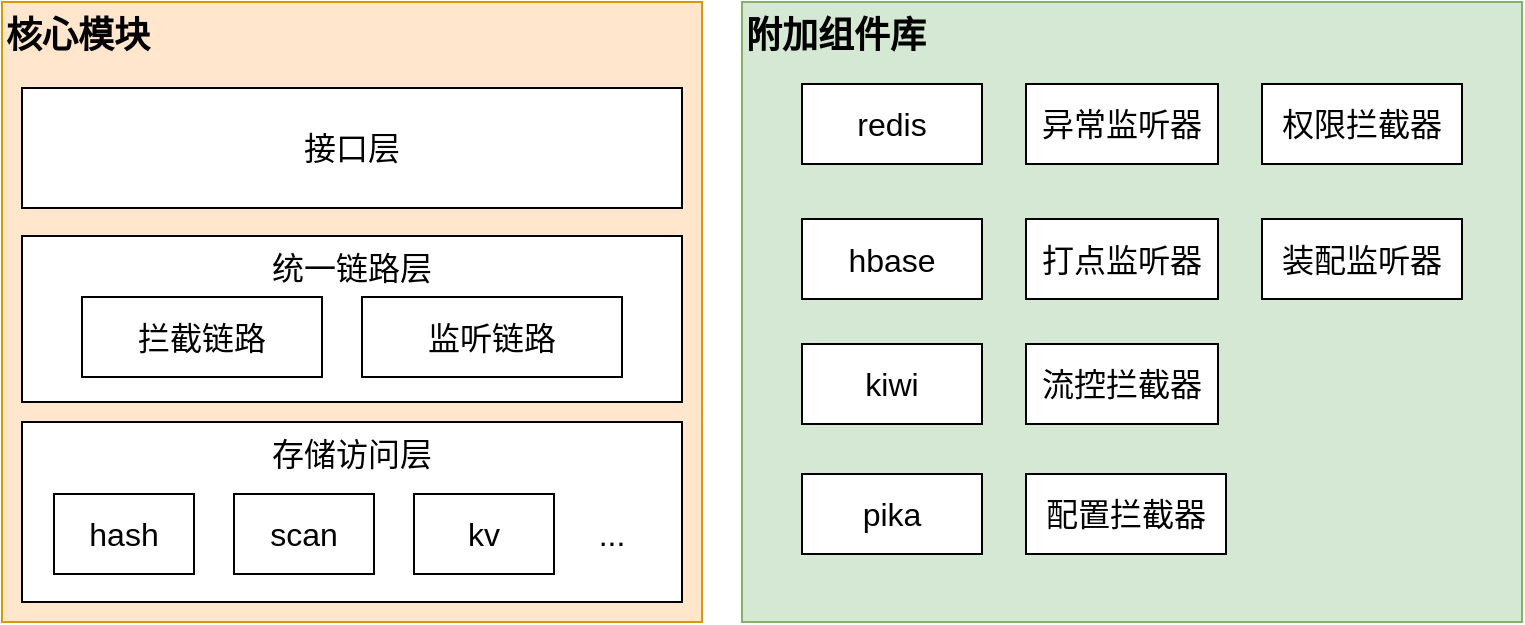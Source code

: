 <mxfile version="17.4.4" type="github">
  <diagram id="GQeWL2nTSIG87tDZNMUT" name="Page-1">
    <mxGraphModel dx="1278" dy="747" grid="1" gridSize="10" guides="1" tooltips="1" connect="1" arrows="1" fold="1" page="1" pageScale="1" pageWidth="827" pageHeight="1169" math="0" shadow="0">
      <root>
        <mxCell id="0" />
        <mxCell id="1" parent="0" />
        <mxCell id="KhDFo-M1c330gRiOqBZQ-3" value="附加组件库" style="rounded=0;whiteSpace=wrap;html=1;verticalAlign=top;align=left;fontSize=18;fontStyle=1;fillColor=#d5e8d4;strokeColor=#82b366;" parent="1" vertex="1">
          <mxGeometry x="404" y="140" width="390" height="310" as="geometry" />
        </mxCell>
        <mxCell id="KhDFo-M1c330gRiOqBZQ-4" value="核心模块" style="rounded=0;whiteSpace=wrap;html=1;verticalAlign=top;align=left;fontSize=18;fontStyle=1;fillColor=#ffe6cc;strokeColor=#d79b00;" parent="1" vertex="1">
          <mxGeometry x="34" y="140" width="350" height="310" as="geometry" />
        </mxCell>
        <mxCell id="KhDFo-M1c330gRiOqBZQ-5" value="统一链路层" style="rounded=0;whiteSpace=wrap;html=1;verticalAlign=top;fontSize=16;" parent="1" vertex="1">
          <mxGeometry x="44" y="257" width="330" height="83" as="geometry" />
        </mxCell>
        <mxCell id="KhDFo-M1c330gRiOqBZQ-6" value="存储访问层" style="rounded=0;whiteSpace=wrap;html=1;fontSize=16;verticalAlign=top;" parent="1" vertex="1">
          <mxGeometry x="44" y="350" width="330" height="90" as="geometry" />
        </mxCell>
        <mxCell id="KhDFo-M1c330gRiOqBZQ-7" value="拦截链路" style="rounded=0;whiteSpace=wrap;html=1;fontSize=16;" parent="1" vertex="1">
          <mxGeometry x="74" y="287.5" width="120" height="40" as="geometry" />
        </mxCell>
        <mxCell id="KhDFo-M1c330gRiOqBZQ-10" value="监听链路" style="rounded=0;whiteSpace=wrap;html=1;fontSize=16;" parent="1" vertex="1">
          <mxGeometry x="214" y="287.5" width="130" height="40" as="geometry" />
        </mxCell>
        <mxCell id="KhDFo-M1c330gRiOqBZQ-11" value="接口层" style="rounded=0;whiteSpace=wrap;html=1;fontSize=16;" parent="1" vertex="1">
          <mxGeometry x="44" y="183" width="330" height="60" as="geometry" />
        </mxCell>
        <mxCell id="KhDFo-M1c330gRiOqBZQ-12" value="redis" style="rounded=0;whiteSpace=wrap;html=1;fontSize=16;" parent="1" vertex="1">
          <mxGeometry x="434" y="181" width="90" height="40" as="geometry" />
        </mxCell>
        <mxCell id="KhDFo-M1c330gRiOqBZQ-13" value="hbase" style="rounded=0;whiteSpace=wrap;html=1;fontSize=16;" parent="1" vertex="1">
          <mxGeometry x="434" y="248.5" width="90" height="40" as="geometry" />
        </mxCell>
        <mxCell id="KhDFo-M1c330gRiOqBZQ-14" value="kiwi" style="rounded=0;whiteSpace=wrap;html=1;fontSize=16;" parent="1" vertex="1">
          <mxGeometry x="434" y="311" width="90" height="40" as="geometry" />
        </mxCell>
        <mxCell id="KhDFo-M1c330gRiOqBZQ-15" value="pika" style="rounded=0;whiteSpace=wrap;html=1;fontSize=16;" parent="1" vertex="1">
          <mxGeometry x="434" y="376" width="90" height="40" as="geometry" />
        </mxCell>
        <mxCell id="KhDFo-M1c330gRiOqBZQ-16" value="权限拦截器" style="rounded=0;whiteSpace=wrap;html=1;fontSize=16;" parent="1" vertex="1">
          <mxGeometry x="664" y="181" width="100" height="40" as="geometry" />
        </mxCell>
        <mxCell id="KhDFo-M1c330gRiOqBZQ-17" value="异常监听器" style="rounded=0;whiteSpace=wrap;html=1;fontSize=16;" parent="1" vertex="1">
          <mxGeometry x="546" y="181" width="96" height="40" as="geometry" />
        </mxCell>
        <mxCell id="KhDFo-M1c330gRiOqBZQ-18" value="流控拦截器" style="rounded=0;whiteSpace=wrap;html=1;fontSize=16;" parent="1" vertex="1">
          <mxGeometry x="546" y="311" width="96" height="40" as="geometry" />
        </mxCell>
        <mxCell id="KhDFo-M1c330gRiOqBZQ-19" value="装配监听器" style="rounded=0;whiteSpace=wrap;html=1;fontSize=16;" parent="1" vertex="1">
          <mxGeometry x="664" y="248.5" width="100" height="40" as="geometry" />
        </mxCell>
        <mxCell id="KhDFo-M1c330gRiOqBZQ-20" value="配置拦截器" style="rounded=0;whiteSpace=wrap;html=1;fontSize=16;" parent="1" vertex="1">
          <mxGeometry x="546" y="376" width="100" height="40" as="geometry" />
        </mxCell>
        <mxCell id="caog0tyJu0MzEItGIJM4-1" value="hash" style="rounded=0;whiteSpace=wrap;html=1;fontSize=16;" vertex="1" parent="1">
          <mxGeometry x="60" y="386" width="70" height="40" as="geometry" />
        </mxCell>
        <mxCell id="caog0tyJu0MzEItGIJM4-2" value="scan" style="rounded=0;whiteSpace=wrap;html=1;fontSize=16;" vertex="1" parent="1">
          <mxGeometry x="150" y="386" width="70" height="40" as="geometry" />
        </mxCell>
        <mxCell id="caog0tyJu0MzEItGIJM4-3" value="kv" style="rounded=0;whiteSpace=wrap;html=1;fontSize=16;" vertex="1" parent="1">
          <mxGeometry x="240" y="386" width="70" height="40" as="geometry" />
        </mxCell>
        <mxCell id="caog0tyJu0MzEItGIJM4-4" value="..." style="rounded=0;whiteSpace=wrap;html=1;fontSize=16;strokeColor=#FFFFFF;" vertex="1" parent="1">
          <mxGeometry x="314" y="386" width="50" height="40" as="geometry" />
        </mxCell>
        <mxCell id="caog0tyJu0MzEItGIJM4-5" value="打点监听器" style="rounded=0;whiteSpace=wrap;html=1;fontSize=16;" vertex="1" parent="1">
          <mxGeometry x="546" y="248.5" width="96" height="40" as="geometry" />
        </mxCell>
      </root>
    </mxGraphModel>
  </diagram>
</mxfile>
